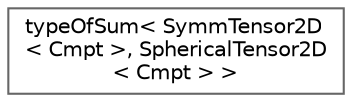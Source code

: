 digraph "Graphical Class Hierarchy"
{
 // LATEX_PDF_SIZE
  bgcolor="transparent";
  edge [fontname=Helvetica,fontsize=10,labelfontname=Helvetica,labelfontsize=10];
  node [fontname=Helvetica,fontsize=10,shape=box,height=0.2,width=0.4];
  rankdir="LR";
  Node0 [id="Node000000",label="typeOfSum\< SymmTensor2D\l\< Cmpt \>, SphericalTensor2D\l\< Cmpt \> \>",height=0.2,width=0.4,color="grey40", fillcolor="white", style="filled",URL="$classFoam_1_1typeOfSum_3_01SymmTensor2D_3_01Cmpt_01_4_00_01SphericalTensor2D_3_01Cmpt_01_4_01_4.html",tooltip=" "];
}
